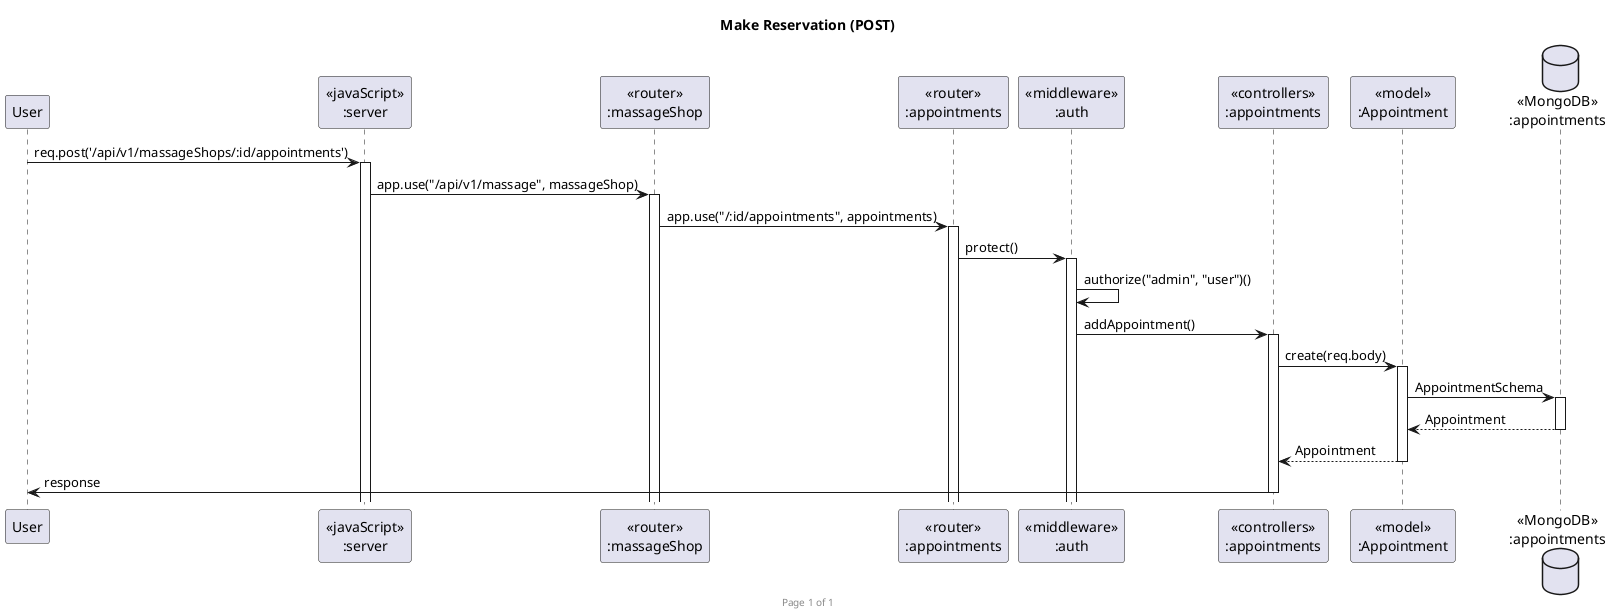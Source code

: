 @startuml Make Reservation (POST)

footer Page %page% of %lastpage%
title "Make Reservation (POST)"

participant "User" as client
participant "<<javaScript>>\n:server" as server
participant "<<router>>\n:massageShop" as routerMassageShop
participant "<<router>>\n:appointments" as routerAppointments
participant "<<middleware>>\n:auth" as middlewareAuth
participant "<<controllers>>\n:appointments" as controllerAppointment
participant "<<model>>\n:Appointment" as modelAppointment
database "<<MongoDB>>\n:appointments" as AppointmentDatabase

client->server ++:req.post('/api/v1/massageShops/:id/appointments')
server->routerMassageShop ++:app.use("/api/v1/massage", massageShop)
routerMassageShop->routerAppointments ++:app.use("/:id/appointments", appointments)
routerAppointments -> middlewareAuth ++:protect()
middlewareAuth -> middlewareAuth :authorize("admin", "user")()
middlewareAuth -> controllerAppointment ++:addAppointment()
controllerAppointment->modelAppointment ++:create(req.body)
modelAppointment ->AppointmentDatabase ++: AppointmentSchema
AppointmentDatabase --> modelAppointment --: Appointment
controllerAppointment <-- modelAppointment --:Appointment
controllerAppointment->client --:response

@enduml
